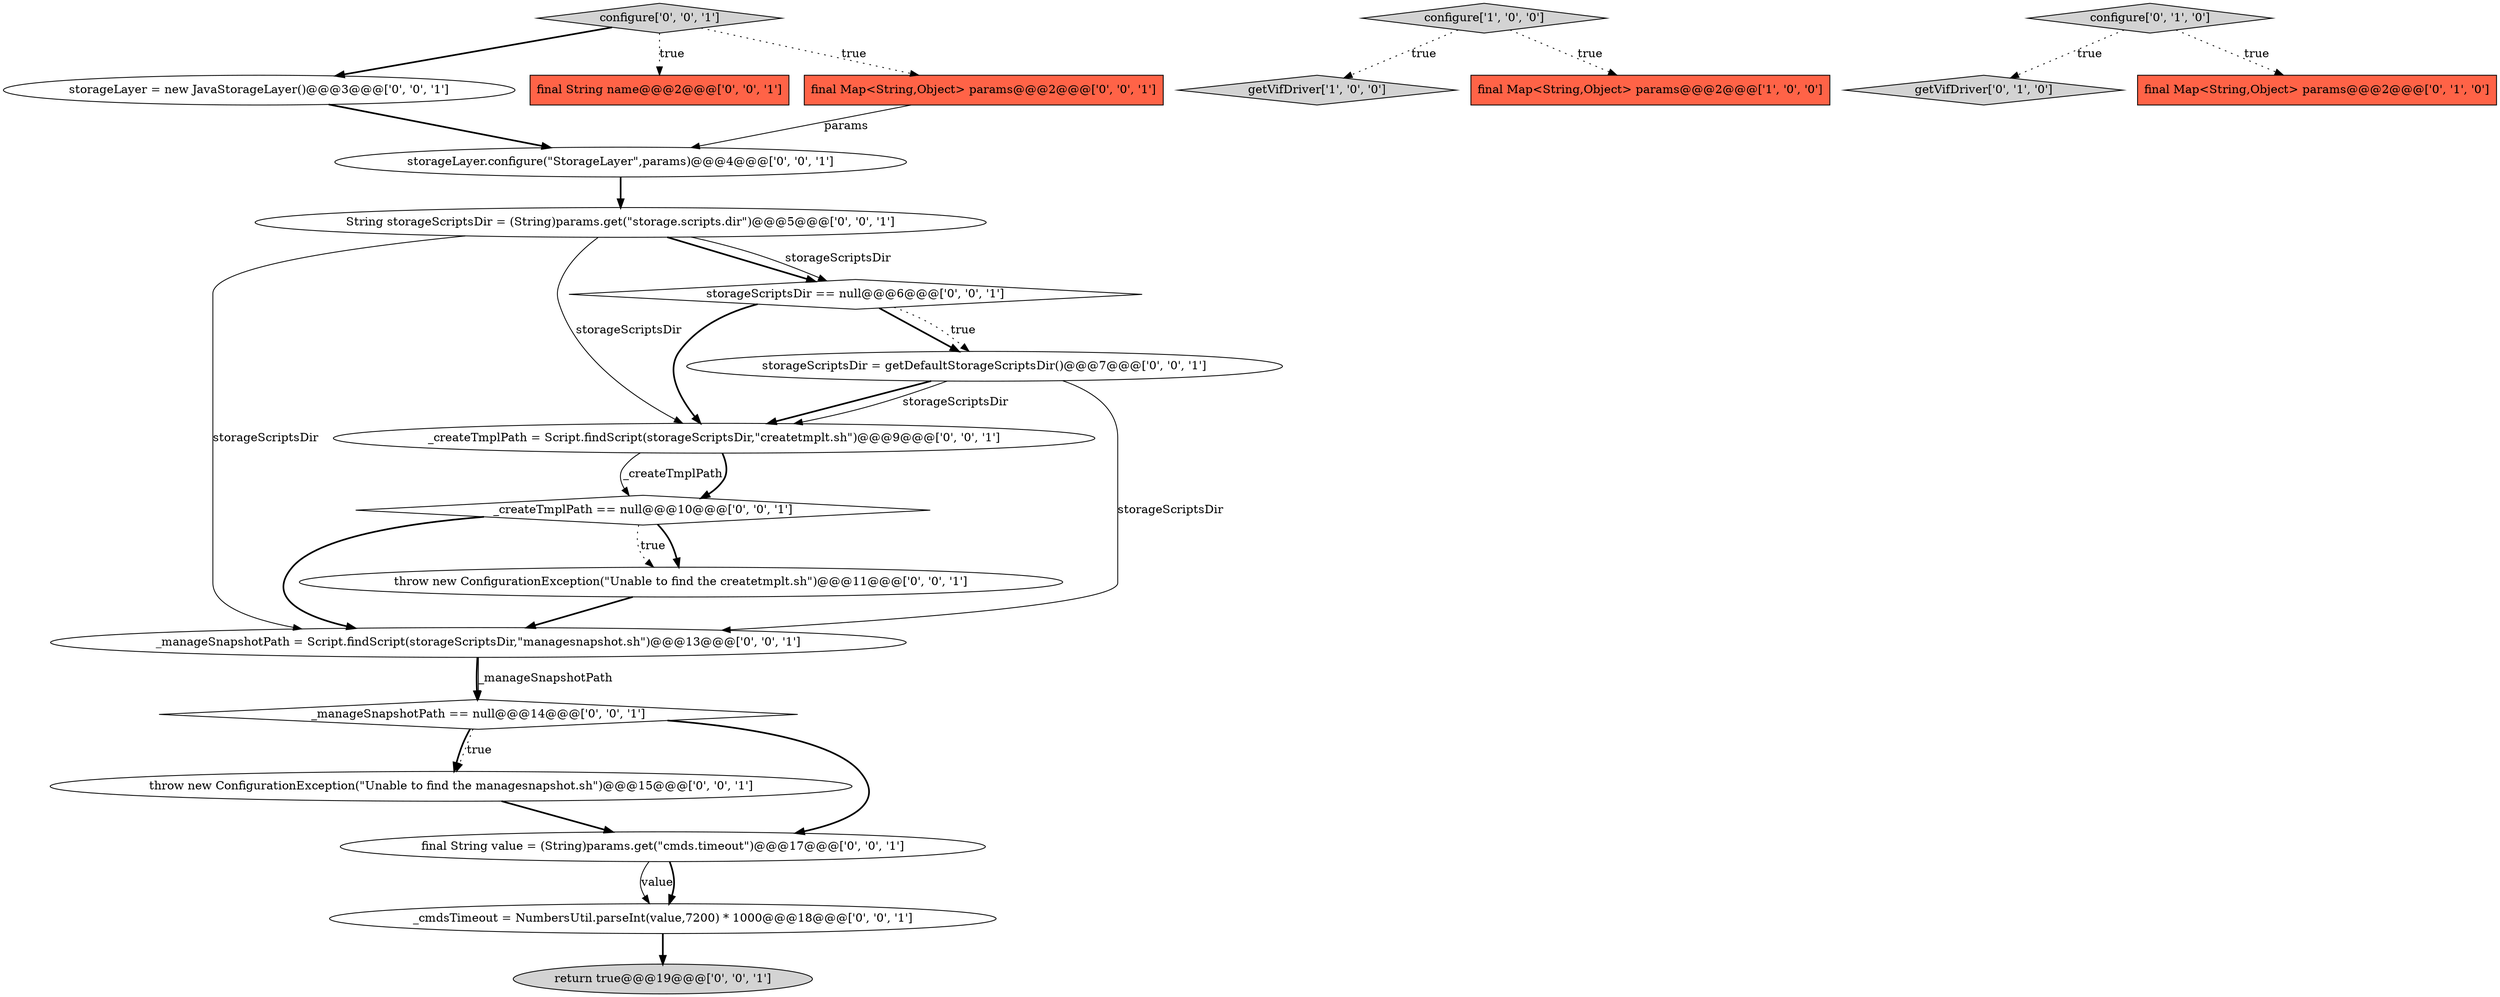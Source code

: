 digraph {
8 [style = filled, label = "return true@@@19@@@['0', '0', '1']", fillcolor = lightgray, shape = ellipse image = "AAA0AAABBB3BBB"];
21 [style = filled, label = "storageLayer = new JavaStorageLayer()@@@3@@@['0', '0', '1']", fillcolor = white, shape = ellipse image = "AAA0AAABBB3BBB"];
22 [style = filled, label = "String storageScriptsDir = (String)params.get(\"storage.scripts.dir\")@@@5@@@['0', '0', '1']", fillcolor = white, shape = ellipse image = "AAA0AAABBB3BBB"];
14 [style = filled, label = "final String name@@@2@@@['0', '0', '1']", fillcolor = tomato, shape = box image = "AAA0AAABBB3BBB"];
2 [style = filled, label = "getVifDriver['1', '0', '0']", fillcolor = lightgray, shape = diamond image = "AAA0AAABBB1BBB"];
3 [style = filled, label = "getVifDriver['0', '1', '0']", fillcolor = lightgray, shape = diamond image = "AAA0AAABBB2BBB"];
10 [style = filled, label = "_manageSnapshotPath = Script.findScript(storageScriptsDir,\"managesnapshot.sh\")@@@13@@@['0', '0', '1']", fillcolor = white, shape = ellipse image = "AAA0AAABBB3BBB"];
17 [style = filled, label = "throw new ConfigurationException(\"Unable to find the managesnapshot.sh\")@@@15@@@['0', '0', '1']", fillcolor = white, shape = ellipse image = "AAA0AAABBB3BBB"];
13 [style = filled, label = "storageScriptsDir = getDefaultStorageScriptsDir()@@@7@@@['0', '0', '1']", fillcolor = white, shape = ellipse image = "AAA0AAABBB3BBB"];
4 [style = filled, label = "configure['0', '1', '0']", fillcolor = lightgray, shape = diamond image = "AAA0AAABBB2BBB"];
1 [style = filled, label = "configure['1', '0', '0']", fillcolor = lightgray, shape = diamond image = "AAA0AAABBB1BBB"];
9 [style = filled, label = "final String value = (String)params.get(\"cmds.timeout\")@@@17@@@['0', '0', '1']", fillcolor = white, shape = ellipse image = "AAA0AAABBB3BBB"];
19 [style = filled, label = "configure['0', '0', '1']", fillcolor = lightgray, shape = diamond image = "AAA0AAABBB3BBB"];
11 [style = filled, label = "_manageSnapshotPath == null@@@14@@@['0', '0', '1']", fillcolor = white, shape = diamond image = "AAA0AAABBB3BBB"];
20 [style = filled, label = "storageLayer.configure(\"StorageLayer\",params)@@@4@@@['0', '0', '1']", fillcolor = white, shape = ellipse image = "AAA0AAABBB3BBB"];
15 [style = filled, label = "_createTmplPath == null@@@10@@@['0', '0', '1']", fillcolor = white, shape = diamond image = "AAA0AAABBB3BBB"];
7 [style = filled, label = "_createTmplPath = Script.findScript(storageScriptsDir,\"createtmplt.sh\")@@@9@@@['0', '0', '1']", fillcolor = white, shape = ellipse image = "AAA0AAABBB3BBB"];
18 [style = filled, label = "throw new ConfigurationException(\"Unable to find the createtmplt.sh\")@@@11@@@['0', '0', '1']", fillcolor = white, shape = ellipse image = "AAA0AAABBB3BBB"];
6 [style = filled, label = "storageScriptsDir == null@@@6@@@['0', '0', '1']", fillcolor = white, shape = diamond image = "AAA0AAABBB3BBB"];
12 [style = filled, label = "final Map<String,Object> params@@@2@@@['0', '0', '1']", fillcolor = tomato, shape = box image = "AAA0AAABBB3BBB"];
5 [style = filled, label = "final Map<String,Object> params@@@2@@@['0', '1', '0']", fillcolor = tomato, shape = box image = "AAA0AAABBB2BBB"];
0 [style = filled, label = "final Map<String,Object> params@@@2@@@['1', '0', '0']", fillcolor = tomato, shape = box image = "AAA0AAABBB1BBB"];
16 [style = filled, label = "_cmdsTimeout = NumbersUtil.parseInt(value,7200) * 1000@@@18@@@['0', '0', '1']", fillcolor = white, shape = ellipse image = "AAA0AAABBB3BBB"];
13->7 [style = bold, label=""];
9->16 [style = solid, label="value"];
4->3 [style = dotted, label="true"];
12->20 [style = solid, label="params"];
1->0 [style = dotted, label="true"];
22->6 [style = bold, label=""];
7->15 [style = solid, label="_createTmplPath"];
22->7 [style = solid, label="storageScriptsDir"];
15->18 [style = bold, label=""];
9->16 [style = bold, label=""];
15->18 [style = dotted, label="true"];
20->22 [style = bold, label=""];
16->8 [style = bold, label=""];
11->9 [style = bold, label=""];
19->14 [style = dotted, label="true"];
13->7 [style = solid, label="storageScriptsDir"];
6->13 [style = bold, label=""];
10->11 [style = bold, label=""];
11->17 [style = bold, label=""];
11->17 [style = dotted, label="true"];
10->11 [style = solid, label="_manageSnapshotPath"];
6->13 [style = dotted, label="true"];
19->21 [style = bold, label=""];
21->20 [style = bold, label=""];
19->12 [style = dotted, label="true"];
18->10 [style = bold, label=""];
17->9 [style = bold, label=""];
22->10 [style = solid, label="storageScriptsDir"];
22->6 [style = solid, label="storageScriptsDir"];
4->5 [style = dotted, label="true"];
1->2 [style = dotted, label="true"];
7->15 [style = bold, label=""];
13->10 [style = solid, label="storageScriptsDir"];
6->7 [style = bold, label=""];
15->10 [style = bold, label=""];
}
